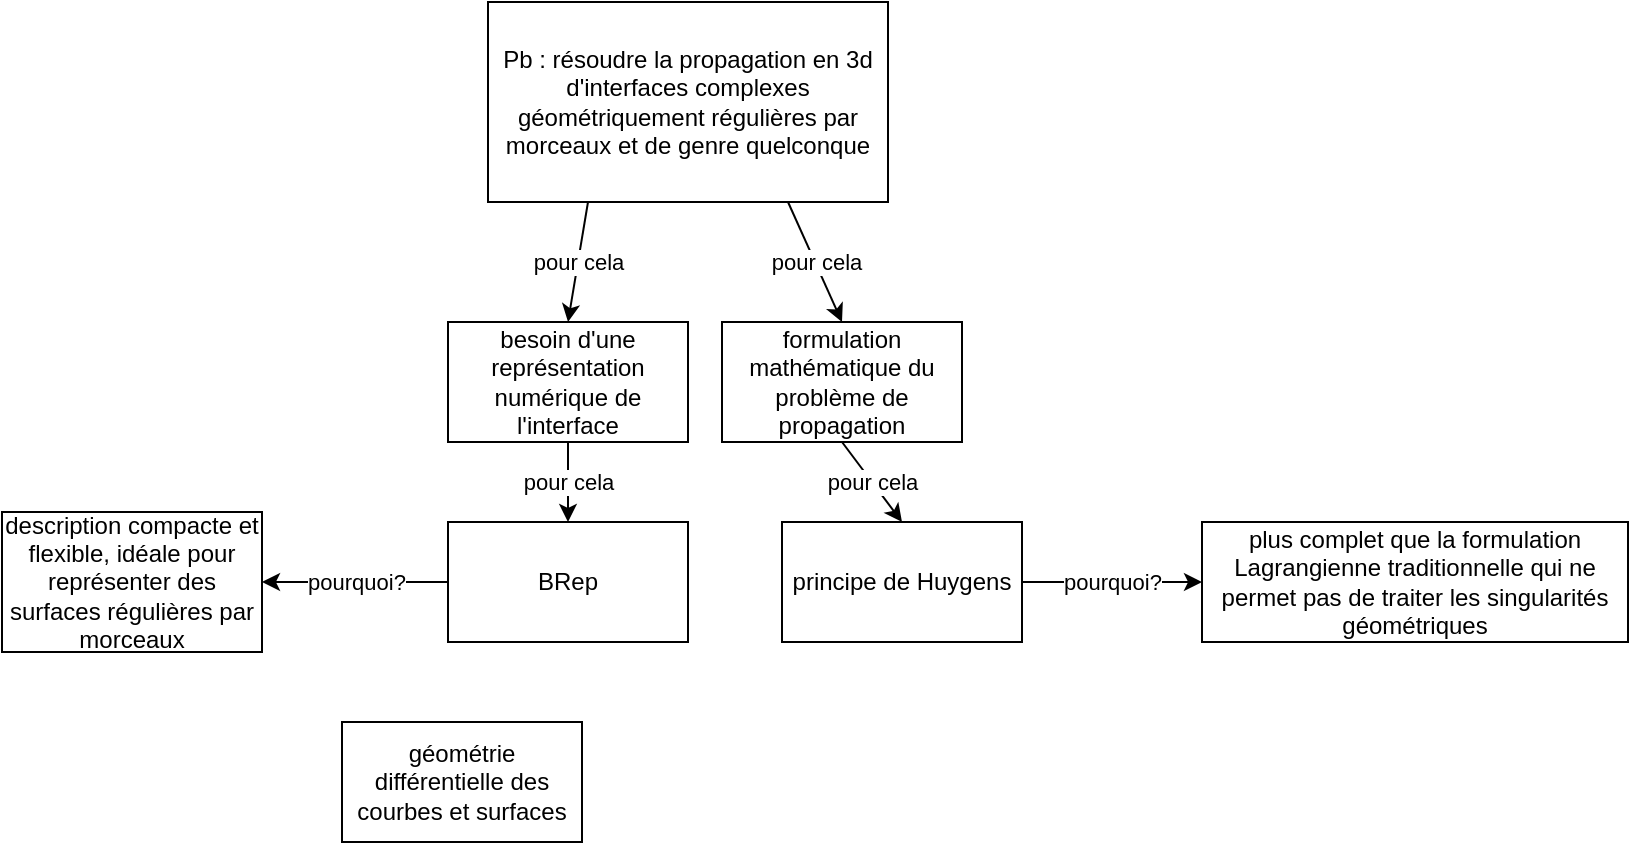 <mxfile version="10.6.1" type="github"><diagram id="3V4UhSUNMf4kDfP_RSkl" name="Page-1"><mxGraphModel dx="1158" dy="675" grid="1" gridSize="10" guides="1" tooltips="1" connect="1" arrows="1" fold="1" page="1" pageScale="1" pageWidth="827" pageHeight="1169" math="0" shadow="0"><root><mxCell id="0"/><mxCell id="1" parent="0"/><mxCell id="9IUyj4MQn5A2SK3NC2IQ-6" value="pour cela" style="rounded=0;orthogonalLoop=1;jettySize=auto;html=1;exitX=0.25;exitY=1;exitDx=0;exitDy=0;entryX=0.5;entryY=0;entryDx=0;entryDy=0;" edge="1" parent="1" source="9IUyj4MQn5A2SK3NC2IQ-1" target="9IUyj4MQn5A2SK3NC2IQ-2"><mxGeometry relative="1" as="geometry"/></mxCell><mxCell id="9IUyj4MQn5A2SK3NC2IQ-11" value="pour cela" style="edgeStyle=none;rounded=0;orthogonalLoop=1;jettySize=auto;html=1;exitX=0.75;exitY=1;exitDx=0;exitDy=0;entryX=0.5;entryY=0;entryDx=0;entryDy=0;" edge="1" parent="1" source="9IUyj4MQn5A2SK3NC2IQ-1" target="9IUyj4MQn5A2SK3NC2IQ-10"><mxGeometry relative="1" as="geometry"/></mxCell><mxCell id="9IUyj4MQn5A2SK3NC2IQ-1" value="Pb : résoudre la propagation en 3d d'interfaces complexes géométriquement régulières par morceaux et de genre quelconque" style="rounded=0;whiteSpace=wrap;html=1;" vertex="1" parent="1"><mxGeometry x="253" y="30" width="200" height="100" as="geometry"/></mxCell><mxCell id="9IUyj4MQn5A2SK3NC2IQ-7" value="pour cela" style="edgeStyle=none;rounded=0;orthogonalLoop=1;jettySize=auto;html=1;exitX=0.5;exitY=1;exitDx=0;exitDy=0;entryX=0.5;entryY=0;entryDx=0;entryDy=0;" edge="1" parent="1" source="9IUyj4MQn5A2SK3NC2IQ-2" target="9IUyj4MQn5A2SK3NC2IQ-3"><mxGeometry relative="1" as="geometry"/></mxCell><mxCell id="9IUyj4MQn5A2SK3NC2IQ-2" value="besoin d'une représentation numérique de l'interface" style="rounded=0;whiteSpace=wrap;html=1;" vertex="1" parent="1"><mxGeometry x="233" y="190" width="120" height="60" as="geometry"/></mxCell><mxCell id="9IUyj4MQn5A2SK3NC2IQ-9" value="pourquoi?" style="edgeStyle=none;rounded=0;orthogonalLoop=1;jettySize=auto;html=1;exitX=0;exitY=0.5;exitDx=0;exitDy=0;entryX=1;entryY=0.5;entryDx=0;entryDy=0;" edge="1" parent="1" source="9IUyj4MQn5A2SK3NC2IQ-3" target="9IUyj4MQn5A2SK3NC2IQ-5"><mxGeometry relative="1" as="geometry"/></mxCell><mxCell id="9IUyj4MQn5A2SK3NC2IQ-3" value="BRep" style="rounded=0;whiteSpace=wrap;html=1;" vertex="1" parent="1"><mxGeometry x="233" y="290" width="120" height="60" as="geometry"/></mxCell><mxCell id="9IUyj4MQn5A2SK3NC2IQ-4" value="géométrie différentielle des courbes et surfaces" style="rounded=0;whiteSpace=wrap;html=1;" vertex="1" parent="1"><mxGeometry x="180" y="390" width="120" height="60" as="geometry"/></mxCell><mxCell id="9IUyj4MQn5A2SK3NC2IQ-5" value="description compacte et flexible, idéale pour représenter des surfaces régulières par morceaux" style="rounded=0;whiteSpace=wrap;html=1;" vertex="1" parent="1"><mxGeometry x="10" y="285" width="130" height="70" as="geometry"/></mxCell><mxCell id="9IUyj4MQn5A2SK3NC2IQ-13" value="pour cela" style="edgeStyle=none;rounded=0;orthogonalLoop=1;jettySize=auto;html=1;exitX=0.5;exitY=1;exitDx=0;exitDy=0;entryX=0.5;entryY=0;entryDx=0;entryDy=0;" edge="1" parent="1" source="9IUyj4MQn5A2SK3NC2IQ-10" target="9IUyj4MQn5A2SK3NC2IQ-12"><mxGeometry relative="1" as="geometry"/></mxCell><mxCell id="9IUyj4MQn5A2SK3NC2IQ-10" value="formulation mathématique du problème de propagation" style="rounded=0;whiteSpace=wrap;html=1;" vertex="1" parent="1"><mxGeometry x="370" y="190" width="120" height="60" as="geometry"/></mxCell><mxCell id="9IUyj4MQn5A2SK3NC2IQ-15" value="pourquoi?" style="edgeStyle=none;rounded=0;orthogonalLoop=1;jettySize=auto;html=1;exitX=1;exitY=0.5;exitDx=0;exitDy=0;entryX=0;entryY=0.5;entryDx=0;entryDy=0;" edge="1" parent="1" source="9IUyj4MQn5A2SK3NC2IQ-12" target="9IUyj4MQn5A2SK3NC2IQ-14"><mxGeometry relative="1" as="geometry"/></mxCell><mxCell id="9IUyj4MQn5A2SK3NC2IQ-12" value="principe de Huygens" style="rounded=0;whiteSpace=wrap;html=1;" vertex="1" parent="1"><mxGeometry x="400" y="290" width="120" height="60" as="geometry"/></mxCell><mxCell id="9IUyj4MQn5A2SK3NC2IQ-14" value="plus complet que la formulation Lagrangienne traditionnelle qui ne permet pas de traiter les singularités géométriques" style="rounded=0;whiteSpace=wrap;html=1;" vertex="1" parent="1"><mxGeometry x="610" y="290" width="213" height="60" as="geometry"/></mxCell></root></mxGraphModel></diagram></mxfile>